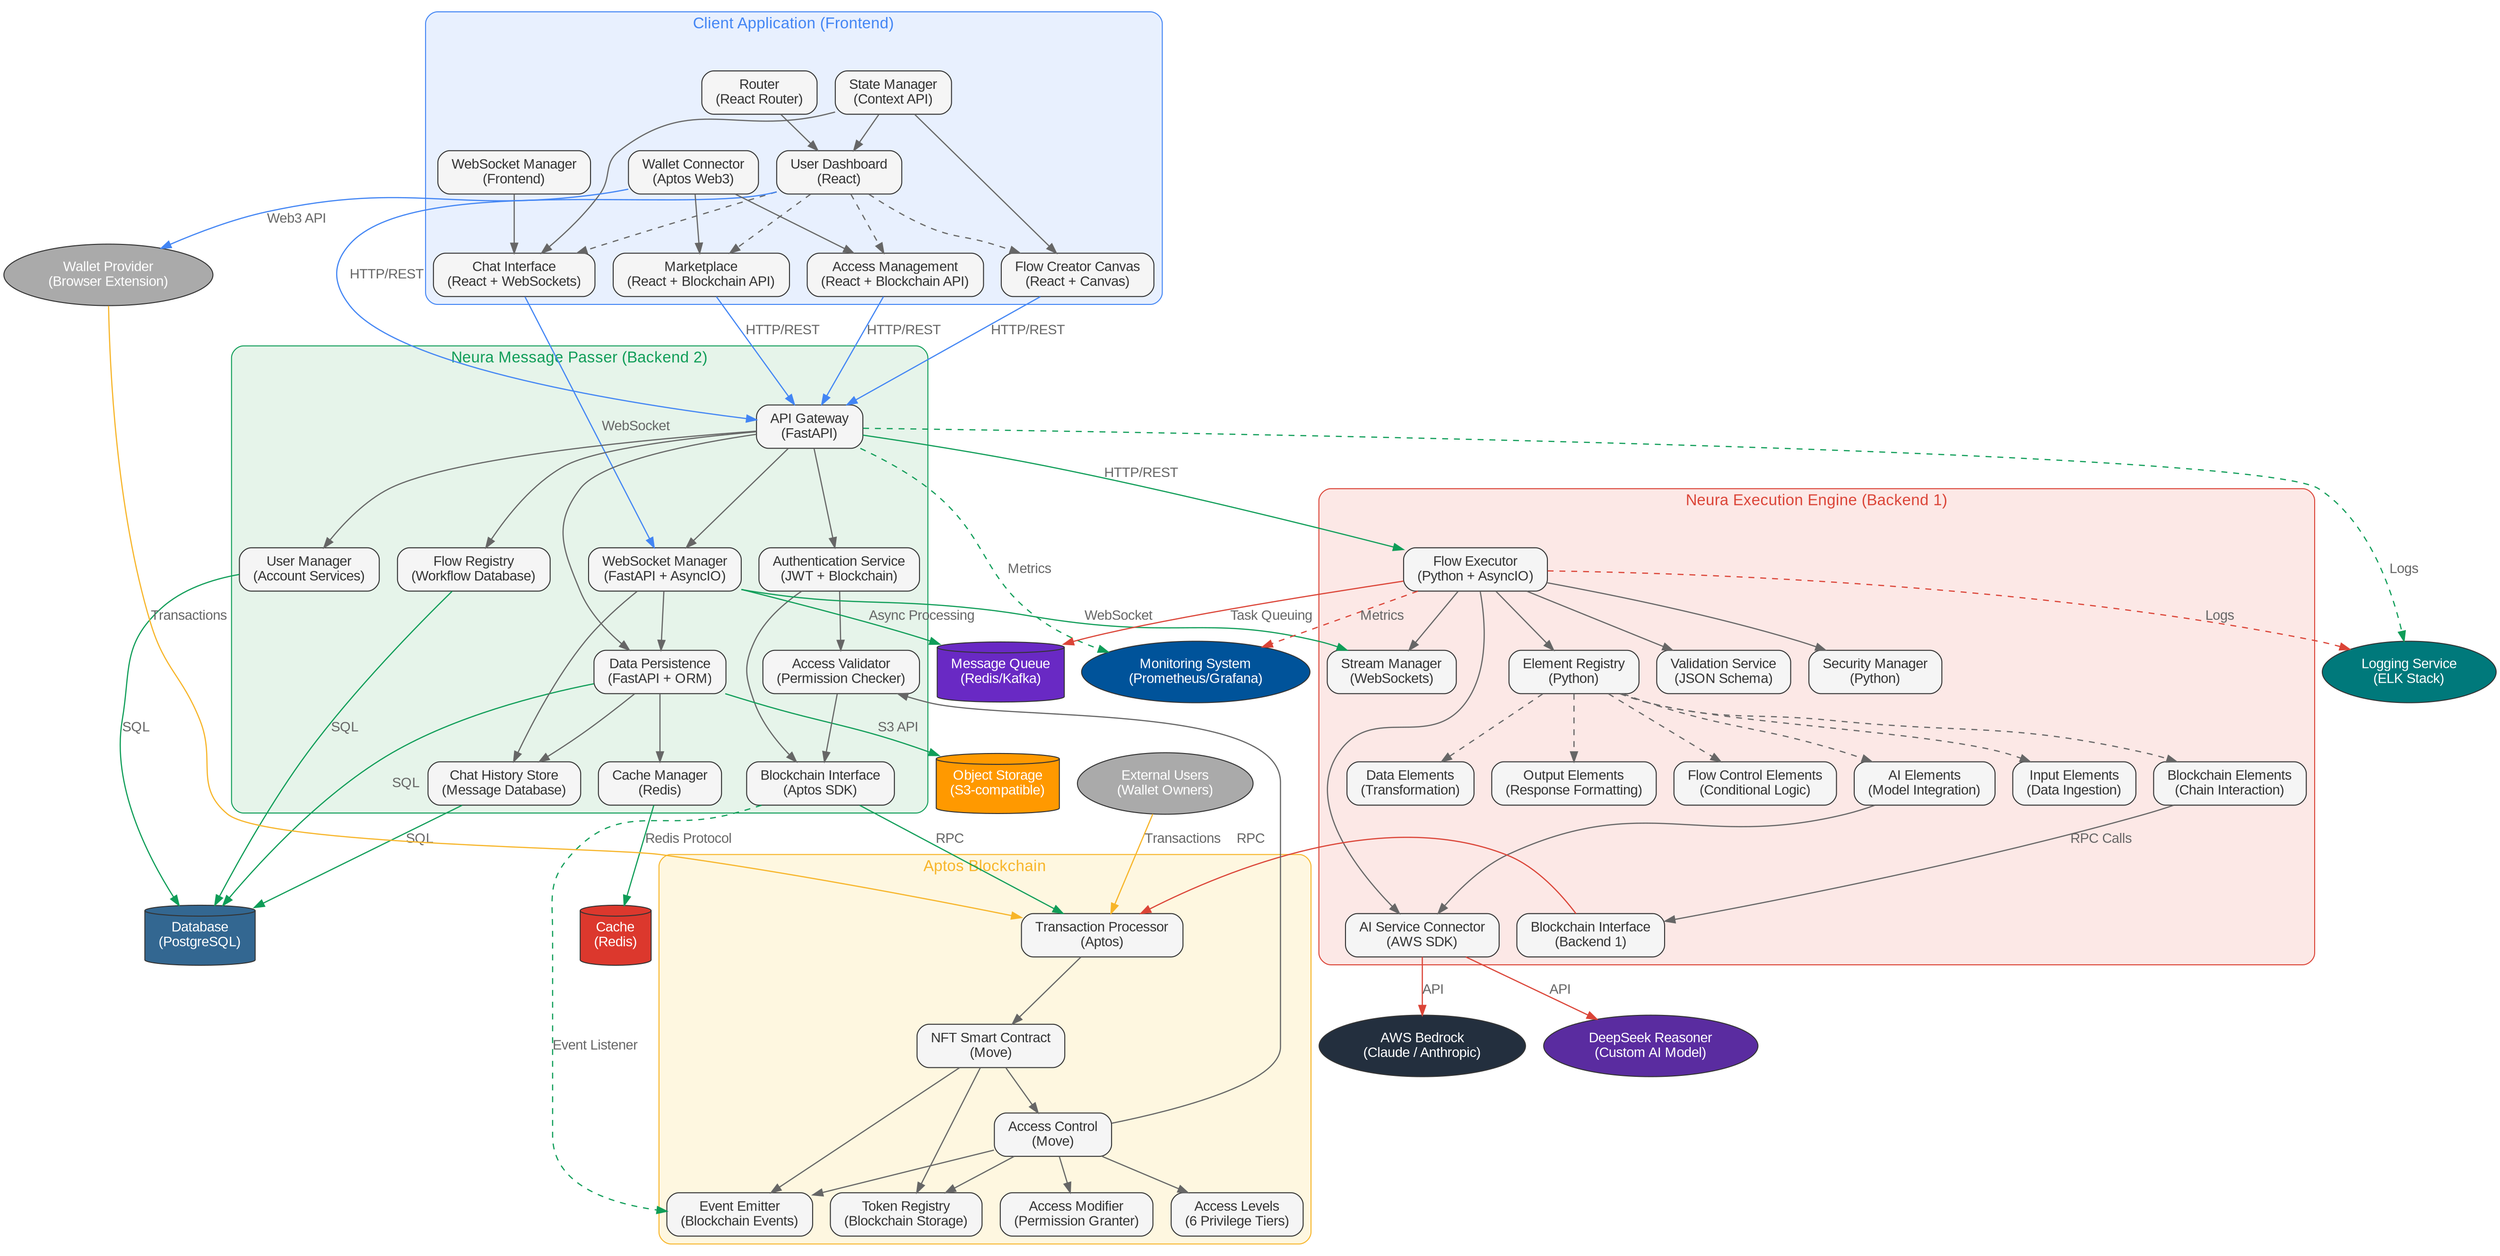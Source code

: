 digraph "NeuraLabs System Architecture" {
    // Modern styling with white theme
    bgcolor="white";
    fontname="Arial";
    node [fontname="Arial", shape="box", style="rounded,filled", fillcolor="#f5f5f5", color="#333333", fontcolor="#333333", margin="0.2,0.1"];
    edge [fontname="Arial", color="#666666", fontcolor="#666666", penwidth=1.2];
    
    // Make it more vertical than horizontal
    rankdir="TB";
    
    // Client Application (Frontend)
    subgraph cluster_frontend {
        label="Client Application (Frontend)";
        style="rounded,filled";
        color="#4285F4";
        fillcolor="#E8F0FE";
        fontcolor="#4285F4";
        fontsize=16;
        
        FlowCreator [label="Flow Creator Canvas\n(React + Canvas)"];
        ChatInterface [label="Chat Interface\n(React + WebSockets)"];
        Marketplace [label="Marketplace\n(React + Blockchain API)"];
        AccessManagement [label="Access Management\n(React + Blockchain API)"];
        UserDashboard [label="User Dashboard\n(React)"];
        
        // Frontend internal connections
        UserDashboard -> FlowCreator [style="dashed"];
        UserDashboard -> ChatInterface [style="dashed"];
        UserDashboard -> Marketplace [style="dashed"];
        UserDashboard -> AccessManagement [style="dashed"];
        
        // Frontend internal components
        FrontendRouter [label="Router\n(React Router)"];
        StateManager [label="State Manager\n(Context API)"];
        WebSocketManager [label="WebSocket Manager\n(Frontend)"];
        WalletConnector [label="Wallet Connector\n(Aptos Web3)"];
        
        // More internal connections
        FrontendRouter -> UserDashboard;
        StateManager -> UserDashboard;
        StateManager -> FlowCreator;
        StateManager -> ChatInterface;
        WebSocketManager -> ChatInterface;
        WalletConnector -> Marketplace;
        WalletConnector -> AccessManagement;
    }
    
    // Neura Message Passer (Backend 2)
    subgraph cluster_backend2 {
        label="Neura Message Passer (Backend 2)";
        style="rounded,filled";
        color="#0F9D58";
        fillcolor="#E6F4EA";
        fontcolor="#0F9D58";
        fontsize=16;
        
        AuthService [label="Authentication Service\n(JWT + Blockchain)"];
        DataPersistence [label="Data Persistence\n(FastAPI + ORM)"];
        WebSocketManager2 [label="WebSocket Manager\n(FastAPI + AsyncIO)"];
        BlockchainInterface [label="Blockchain Interface\n(Aptos SDK)"];
        CacheManager [label="Cache Manager\n(Redis)"];
        APIGateway [label="API Gateway\n(FastAPI)"];
        
        // Message Passer internal connections
        APIGateway -> AuthService;
        APIGateway -> DataPersistence;
        APIGateway -> WebSocketManager2;
        AuthService -> BlockchainInterface;
        WebSocketManager2 -> DataPersistence;
        DataPersistence -> CacheManager;
        
        // More internal components
        UserManager [label="User Manager\n(Account Services)"];
        FlowRegistry [label="Flow Registry\n(Workflow Database)"];
        AccessValidator [label="Access Validator\n(Permission Checker)"];
        ChatHistoryStore [label="Chat History Store\n(Message Database)"];
        
        // More internal connections
        APIGateway -> UserManager;
        APIGateway -> FlowRegistry;
        AuthService -> AccessValidator;
        AccessValidator -> BlockchainInterface;
        DataPersistence -> ChatHistoryStore;
        WebSocketManager2 -> ChatHistoryStore;
    }
    
    // Neura Execution Engine (Backend 1)
    subgraph cluster_backend1 {
        label="Neura Execution Engine (Backend 1)";
        style="rounded,filled";
        color="#DB4437";
        fillcolor="#FCE8E6";
        fontcolor="#DB4437";
        fontsize=16;
        
        FlowExecutor [label="Flow Executor\n(Python + AsyncIO)"];
        ElementRegistry [label="Element Registry\n(Python)"];
        StreamManager [label="Stream Manager\n(WebSockets)"];
        AIConnector [label="AI Service Connector\n(AWS SDK)"];
        ValidationService [label="Validation Service\n(JSON Schema)"];
        SecurityManager [label="Security Manager\n(Python)"];
        
        // Execution Engine internal connections
        FlowExecutor -> ElementRegistry;
        FlowExecutor -> StreamManager;
        FlowExecutor -> ValidationService;
        FlowExecutor -> AIConnector;
        FlowExecutor -> SecurityManager;
        
        // Element types
        FlowControlElements [label="Flow Control Elements\n(Conditional Logic)"];
        InputElements [label="Input Elements\n(Data Ingestion)"];
        AIElements [label="AI Elements\n(Model Integration)"];
        DataElements [label="Data Elements\n(Transformation)"];
        BlockchainElements [label="Blockchain Elements\n(Chain Interaction)"];
        OutputElements [label="Output Elements\n(Response Formatting)"];
        
        // Element connections
        ElementRegistry -> FlowControlElements [style="dashed"];
        ElementRegistry -> InputElements [style="dashed"];
        ElementRegistry -> AIElements [style="dashed"];
        ElementRegistry -> DataElements [style="dashed"];
        ElementRegistry -> BlockchainElements [style="dashed"];
        ElementRegistry -> OutputElements [style="dashed"];
        
        AIElements -> AIConnector;
        BlockchainElements -> BlockchainInterface2 [label="RPC Calls"];
        BlockchainInterface2 [label="Blockchain Interface\n(Backend 1)"];
    }
    
    // Aptos Blockchain
    subgraph cluster_blockchain {
        label="Aptos Blockchain";
        style="rounded,filled";
        color="#F7B529";
        fillcolor="#FEF7E0";
        fontcolor="#F7B529";
        fontsize=16;
        
        NFTContract [label="NFT Smart Contract\n(Move)"];
        AccessControl [label="Access Control\n(Move)"];
        TokenRegistry [label="Token Registry\n(Blockchain Storage)"];
        TransactionProcessor [label="Transaction Processor\n(Aptos)"];
        EventEmitter [label="Event Emitter\n(Blockchain Events)"];
        
        // Blockchain internal connections
        NFTContract -> AccessControl;
        NFTContract -> TokenRegistry;
        AccessControl -> TokenRegistry;
        NFTContract -> EventEmitter;
        AccessControl -> EventEmitter;
        TransactionProcessor -> NFTContract;
        
        // Access level components
        AccessLevels [label="Access Levels\n(6 Privilege Tiers)"];
        AccessValidator [label="Access Validator\n(Permission Checker)"];
        AccessModifier [label="Access Modifier\n(Permission Granter)"];
        
        // Access connections
        AccessControl -> AccessLevels;
        AccessControl -> AccessValidator;
        AccessControl -> AccessModifier;
    }
    
    // External services
    BedrockAI [label="AWS Bedrock\n(Claude / Anthropic)", shape="ellipse", style="filled", fillcolor="#232F3E", fontcolor="white"];
    DeepSeekAI [label="DeepSeek Reasoner\n(Custom AI Model)", shape="ellipse", style="filled", fillcolor="#5A2CA0", fontcolor="white"];
    Database [label="Database\n(PostgreSQL)", shape="cylinder", style="filled", fillcolor="#336791", fontcolor="white"];
    CacheStore [label="Cache\n(Redis)", shape="cylinder", style="filled", fillcolor="#DC382D", fontcolor="white"];
    FileStorage [label="Object Storage\n(S3-compatible)", shape="cylinder", style="filled", fillcolor="#FF9900", fontcolor="white"];
    WalletProvider [label="Wallet Provider\n(Browser Extension)", shape="ellipse", style="filled", fillcolor="#AAAAAA", fontcolor="white"];
    
    // Cross-component connections - Frontend to Message Passer
    FlowCreator -> APIGateway [label="HTTP/REST", color="#4285F4"];
    ChatInterface -> WebSocketManager2 [label="WebSocket", color="#4285F4", style="bold"];
    Marketplace -> APIGateway [label="HTTP/REST", color="#4285F4"];
    AccessManagement -> APIGateway [label="HTTP/REST", color="#4285F4"];
    UserDashboard -> APIGateway [label="HTTP/REST", color="#4285F4"];
    WalletConnector -> WalletProvider [label="Web3 API", color="#4285F4"];
    
    // Message Passer to Execution Engine
    WebSocketManager2 -> StreamManager [label="WebSocket", color="#0F9D58", style="bold"];
    APIGateway -> FlowExecutor [label="HTTP/REST", color="#0F9D58"];
    
    // Message Passer to Blockchain
    BlockchainInterface -> TransactionProcessor [label="RPC", color="#0F9D58"];
    BlockchainInterface -> EventEmitter [label="Event Listener", color="#0F9D58", style="dashed"];
    
    // Execution Engine to External Services
    AIConnector -> BedrockAI [label="API", color="#DB4437"];
    AIConnector -> DeepSeekAI [label="API", color="#DB4437"];
    BlockchainInterface2 -> TransactionProcessor [label="RPC", color="#DB4437"];
    
    // Database connections
    DataPersistence -> Database [label="SQL", color="#0F9D58"];
    CacheManager -> CacheStore [label="Redis Protocol", color="#0F9D58"];
    DataPersistence -> FileStorage [label="S3 API", color="#0F9D58"];
    ChatHistoryStore -> Database [label="SQL", color="#0F9D58"];
    FlowRegistry -> Database [label="SQL", color="#0F9D58"];
    UserManager -> Database [label="SQL", color="#0F9D58"];
    
    // Blockchain to External World
    ExternalUsers [label="External Users\n(Wallet Owners)", shape="ellipse", style="filled", fillcolor="#AAAAAA", fontcolor="white"];
    ExternalUsers -> TransactionProcessor [label="Transactions", color="#F7B529"];
    WalletProvider -> TransactionProcessor [label="Transactions", color="#F7B529"];
    
    // Additional components
    MessageQueue [label="Message Queue\n(Redis/Kafka)", shape="cylinder", style="filled", fillcolor="#6929C4", fontcolor="white"];
    MonitoringSystem [label="Monitoring System\n(Prometheus/Grafana)", shape="ellipse", style="filled", fillcolor="#00539A", fontcolor="white"];
    LoggingService [label="Logging Service\n(ELK Stack)", shape="ellipse", style="filled", fillcolor="#00797B", fontcolor="white"];
    
    // Additional connections
    WebSocketManager2 -> MessageQueue [label="Async Processing", color="#0F9D58"];
    FlowExecutor -> MessageQueue [label="Task Queuing", color="#DB4437"];
    APIGateway -> LoggingService [label="Logs", color="#0F9D58", style="dashed"];
    FlowExecutor -> LoggingService [label="Logs", color="#DB4437", style="dashed"];
    APIGateway -> MonitoringSystem [label="Metrics", color="#0F9D58", style="dashed"];
    FlowExecutor -> MonitoringSystem [label="Metrics", color="#DB4437", style="dashed"];
}
